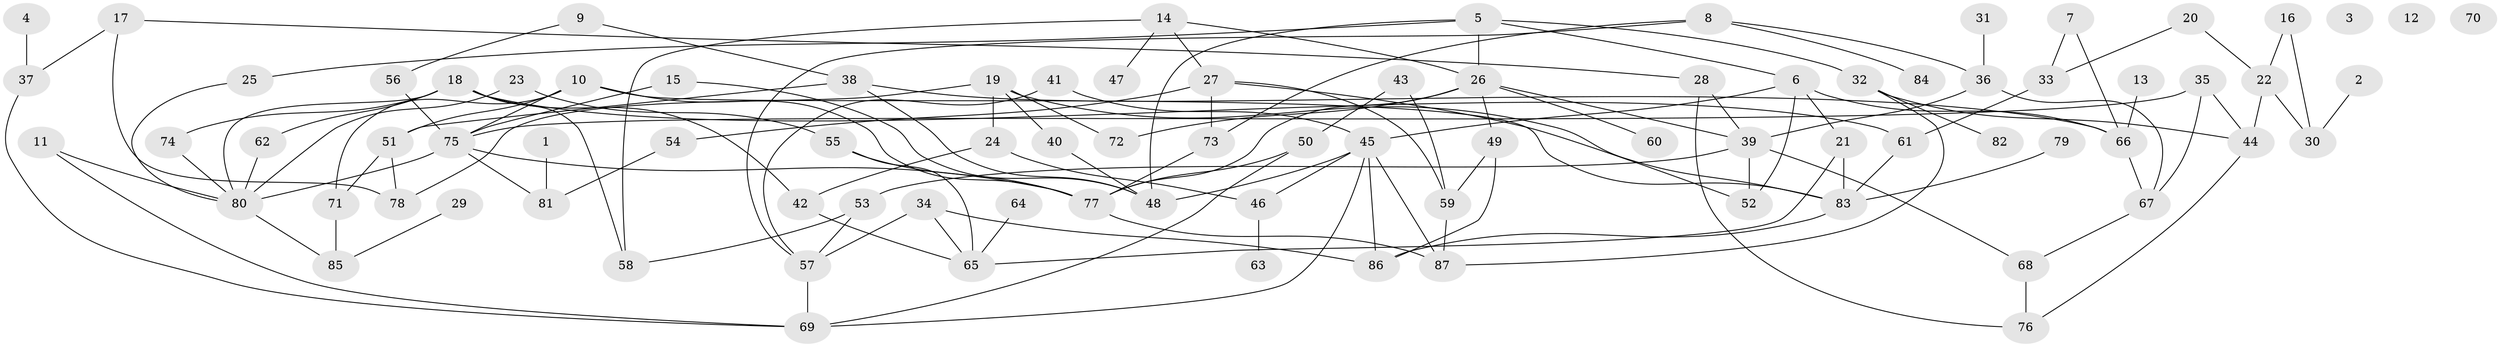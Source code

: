 // Generated by graph-tools (version 1.1) at 2025/00/03/09/25 03:00:55]
// undirected, 87 vertices, 136 edges
graph export_dot {
graph [start="1"]
  node [color=gray90,style=filled];
  1;
  2;
  3;
  4;
  5;
  6;
  7;
  8;
  9;
  10;
  11;
  12;
  13;
  14;
  15;
  16;
  17;
  18;
  19;
  20;
  21;
  22;
  23;
  24;
  25;
  26;
  27;
  28;
  29;
  30;
  31;
  32;
  33;
  34;
  35;
  36;
  37;
  38;
  39;
  40;
  41;
  42;
  43;
  44;
  45;
  46;
  47;
  48;
  49;
  50;
  51;
  52;
  53;
  54;
  55;
  56;
  57;
  58;
  59;
  60;
  61;
  62;
  63;
  64;
  65;
  66;
  67;
  68;
  69;
  70;
  71;
  72;
  73;
  74;
  75;
  76;
  77;
  78;
  79;
  80;
  81;
  82;
  83;
  84;
  85;
  86;
  87;
  1 -- 81;
  2 -- 30;
  4 -- 37;
  5 -- 6;
  5 -- 25;
  5 -- 26;
  5 -- 32;
  5 -- 48;
  6 -- 21;
  6 -- 45;
  6 -- 52;
  6 -- 66;
  7 -- 33;
  7 -- 66;
  8 -- 36;
  8 -- 57;
  8 -- 73;
  8 -- 84;
  9 -- 38;
  9 -- 56;
  10 -- 51;
  10 -- 71;
  10 -- 75;
  10 -- 77;
  10 -- 83;
  11 -- 69;
  11 -- 80;
  13 -- 66;
  14 -- 26;
  14 -- 27;
  14 -- 47;
  14 -- 58;
  15 -- 48;
  15 -- 75;
  16 -- 22;
  16 -- 30;
  17 -- 28;
  17 -- 37;
  17 -- 78;
  18 -- 42;
  18 -- 58;
  18 -- 61;
  18 -- 62;
  18 -- 74;
  18 -- 80;
  19 -- 24;
  19 -- 40;
  19 -- 72;
  19 -- 78;
  19 -- 83;
  20 -- 22;
  20 -- 33;
  21 -- 65;
  21 -- 83;
  22 -- 30;
  22 -- 44;
  23 -- 55;
  23 -- 80;
  24 -- 42;
  24 -- 46;
  25 -- 80;
  26 -- 39;
  26 -- 49;
  26 -- 60;
  26 -- 72;
  26 -- 77;
  27 -- 52;
  27 -- 54;
  27 -- 59;
  27 -- 73;
  28 -- 39;
  28 -- 76;
  29 -- 85;
  31 -- 36;
  32 -- 44;
  32 -- 82;
  32 -- 87;
  33 -- 61;
  34 -- 57;
  34 -- 65;
  34 -- 86;
  35 -- 44;
  35 -- 67;
  35 -- 75;
  36 -- 39;
  36 -- 67;
  37 -- 69;
  38 -- 48;
  38 -- 51;
  38 -- 66;
  39 -- 52;
  39 -- 53;
  39 -- 68;
  40 -- 48;
  41 -- 45;
  41 -- 57;
  42 -- 65;
  43 -- 50;
  43 -- 59;
  44 -- 76;
  45 -- 46;
  45 -- 48;
  45 -- 69;
  45 -- 86;
  45 -- 87;
  46 -- 63;
  49 -- 59;
  49 -- 86;
  50 -- 69;
  50 -- 77;
  51 -- 71;
  51 -- 78;
  53 -- 57;
  53 -- 58;
  54 -- 81;
  55 -- 65;
  55 -- 77;
  56 -- 75;
  57 -- 69;
  59 -- 87;
  61 -- 83;
  62 -- 80;
  64 -- 65;
  66 -- 67;
  67 -- 68;
  68 -- 76;
  71 -- 85;
  73 -- 77;
  74 -- 80;
  75 -- 77;
  75 -- 80;
  75 -- 81;
  77 -- 87;
  79 -- 83;
  80 -- 85;
  83 -- 86;
}
